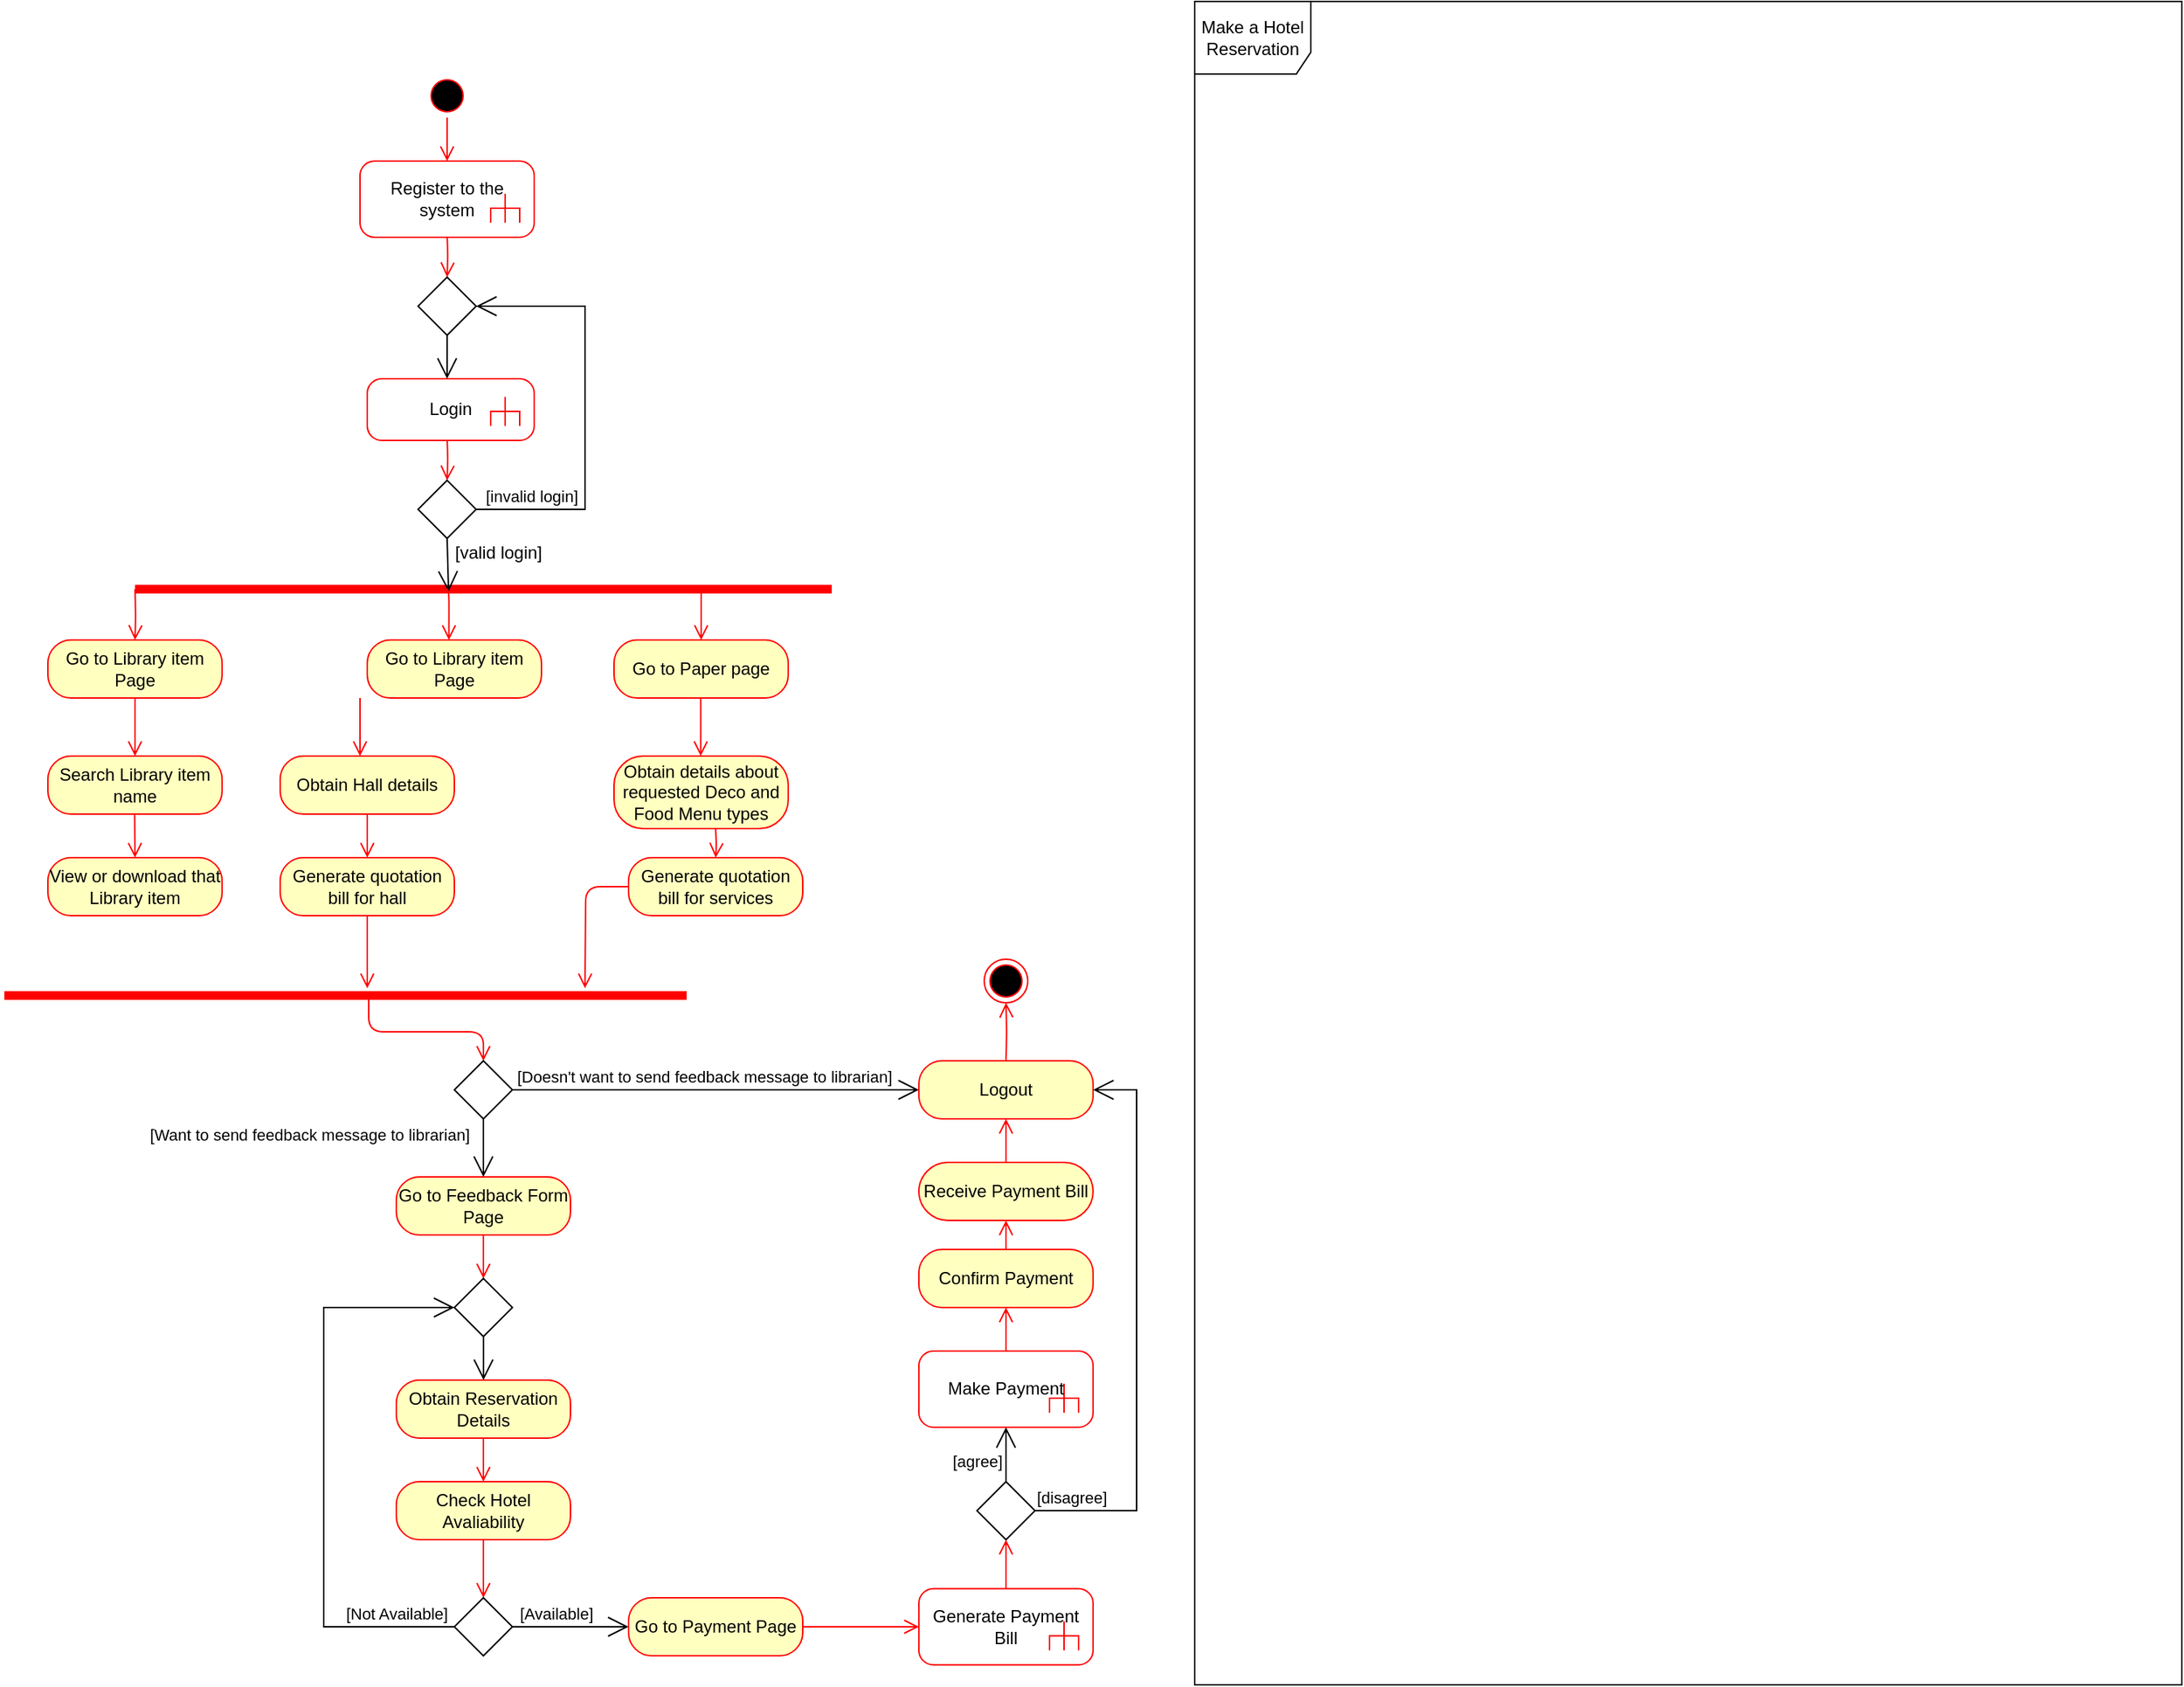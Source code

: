 <mxfile version="15.4.3" type="github">
  <diagram id="FonD3yZjuFLouaIDfz1e" name="Page-1">
    <mxGraphModel dx="2035" dy="1743" grid="1" gridSize="10" guides="1" tooltips="1" connect="1" arrows="1" fold="1" page="1" pageScale="1" pageWidth="850" pageHeight="1100" math="0" shadow="0">
      <root>
        <mxCell id="0" />
        <mxCell id="1" parent="0" />
        <mxCell id="w-JFlLj-ReJTVVEn5meg-1" value="" style="ellipse;html=1;shape=startState;fillColor=#000000;strokeColor=#ff0000;" parent="1" vertex="1">
          <mxGeometry x="180" y="40" width="30" height="30" as="geometry" />
        </mxCell>
        <mxCell id="w-JFlLj-ReJTVVEn5meg-2" value="" style="edgeStyle=orthogonalEdgeStyle;html=1;verticalAlign=bottom;endArrow=open;endSize=8;strokeColor=#ff0000;" parent="1" source="w-JFlLj-ReJTVVEn5meg-1" edge="1">
          <mxGeometry relative="1" as="geometry">
            <mxPoint x="195" y="100" as="targetPoint" />
          </mxGeometry>
        </mxCell>
        <mxCell id="w-JFlLj-ReJTVVEn5meg-4" value="" style="edgeStyle=orthogonalEdgeStyle;html=1;verticalAlign=bottom;endArrow=open;endSize=8;strokeColor=#ff0000;entryX=0.5;entryY=0;entryDx=0;entryDy=0;" parent="1" target="w-JFlLj-ReJTVVEn5meg-25" edge="1">
          <mxGeometry relative="1" as="geometry">
            <mxPoint x="195.0" y="180" as="targetPoint" />
            <mxPoint x="195" y="150" as="sourcePoint" />
          </mxGeometry>
        </mxCell>
        <mxCell id="w-JFlLj-ReJTVVEn5meg-12" value="" style="edgeStyle=orthogonalEdgeStyle;html=1;verticalAlign=bottom;endArrow=open;endSize=8;strokeColor=#ff0000;exitX=0.5;exitY=1;exitDx=0;exitDy=0;entryX=0.5;entryY=0;entryDx=0;entryDy=0;" parent="1" target="w-JFlLj-ReJTVVEn5meg-35" edge="1">
          <mxGeometry relative="1" as="geometry">
            <mxPoint x="195" y="350" as="targetPoint" />
            <mxPoint x="195" y="290" as="sourcePoint" />
          </mxGeometry>
        </mxCell>
        <mxCell id="w-JFlLj-ReJTVVEn5meg-25" value="" style="shape=rhombus;html=1;verticalLabelPosition=bottom;verticalAlignment=top;" parent="1" vertex="1">
          <mxGeometry x="175" y="180" width="40" height="40" as="geometry" />
        </mxCell>
        <mxCell id="w-JFlLj-ReJTVVEn5meg-28" value="" style="edgeStyle=elbowEdgeStyle;html=1;elbow=vertical;verticalAlign=bottom;endArrow=open;rounded=0;labelBackgroundColor=none;endSize=12;exitX=0.5;exitY=1;exitDx=0;exitDy=0;entryX=0.5;entryY=0;entryDx=0;entryDy=0;" parent="1" source="w-JFlLj-ReJTVVEn5meg-25" edge="1">
          <mxGeometry x="-0.012" y="15" relative="1" as="geometry">
            <mxPoint x="195" y="250" as="targetPoint" />
            <Array as="points" />
            <mxPoint as="offset" />
          </mxGeometry>
        </mxCell>
        <mxCell id="w-JFlLj-ReJTVVEn5meg-35" value="" style="shape=rhombus;html=1;verticalLabelPosition=bottom;verticalAlignment=top;" parent="1" vertex="1">
          <mxGeometry x="175" y="320" width="40" height="40" as="geometry" />
        </mxCell>
        <mxCell id="w-JFlLj-ReJTVVEn5meg-37" value="[invalid login]" style="edgeStyle=elbowEdgeStyle;html=1;elbow=vertical;verticalAlign=bottom;endArrow=open;rounded=0;labelBackgroundColor=none;endSize=12;entryX=1;entryY=0.5;entryDx=0;entryDy=0;" parent="1" source="w-JFlLj-ReJTVVEn5meg-35" target="w-JFlLj-ReJTVVEn5meg-25" edge="1">
          <mxGeometry x="-0.741" relative="1" as="geometry">
            <mxPoint x="330" y="500" as="targetPoint" />
            <Array as="points">
              <mxPoint x="290" y="260" />
              <mxPoint x="280" y="310" />
              <mxPoint x="260" y="360" />
            </Array>
            <mxPoint as="offset" />
          </mxGeometry>
        </mxCell>
        <mxCell id="w-JFlLj-ReJTVVEn5meg-40" value="" style="shape=line;html=1;strokeWidth=6;strokeColor=#ff0000;" parent="1" vertex="1">
          <mxGeometry x="-20" y="390" width="480" height="10" as="geometry" />
        </mxCell>
        <mxCell id="w-JFlLj-ReJTVVEn5meg-46" value="" style="edgeStyle=orthogonalEdgeStyle;html=1;verticalAlign=bottom;endArrow=open;endSize=8;strokeColor=#ff0000;entryX=0.5;entryY=0;entryDx=0;entryDy=0;" parent="1" target="w-JFlLj-ReJTVVEn5meg-50" edge="1">
          <mxGeometry relative="1" as="geometry">
            <mxPoint x="289.71" y="450" as="targetPoint" />
            <mxPoint x="370" y="395" as="sourcePoint" />
            <Array as="points">
              <mxPoint x="370" y="395" />
            </Array>
          </mxGeometry>
        </mxCell>
        <mxCell id="w-JFlLj-ReJTVVEn5meg-48" value="Go to Library item Page" style="rounded=1;whiteSpace=wrap;html=1;arcSize=40;fontColor=#000000;fillColor=#ffffc0;strokeColor=#ff0000;" parent="1" vertex="1">
          <mxGeometry x="140" y="430" width="120" height="40" as="geometry" />
        </mxCell>
        <mxCell id="w-JFlLj-ReJTVVEn5meg-50" value="Go to Paper page" style="rounded=1;whiteSpace=wrap;html=1;arcSize=40;fontColor=#000000;fillColor=#ffffc0;strokeColor=#ff0000;" parent="1" vertex="1">
          <mxGeometry x="310" y="430" width="120" height="40" as="geometry" />
        </mxCell>
        <mxCell id="w-JFlLj-ReJTVVEn5meg-54" value="" style="endArrow=open;endFill=1;endSize=12;html=1;exitX=0.5;exitY=1;exitDx=0;exitDy=0;entryX=0.45;entryY=0.671;entryDx=0;entryDy=0;entryPerimeter=0;" parent="1" source="w-JFlLj-ReJTVVEn5meg-35" target="w-JFlLj-ReJTVVEn5meg-40" edge="1">
          <mxGeometry width="160" relative="1" as="geometry">
            <mxPoint x="200" y="380" as="sourcePoint" />
            <mxPoint x="360" y="380" as="targetPoint" />
          </mxGeometry>
        </mxCell>
        <mxCell id="w-JFlLj-ReJTVVEn5meg-57" value="[valid login]" style="text;html=1;align=center;verticalAlign=middle;resizable=0;points=[];autosize=1;" parent="1" vertex="1">
          <mxGeometry x="190" y="360" width="80" height="20" as="geometry" />
        </mxCell>
        <mxCell id="w-JFlLj-ReJTVVEn5meg-58" value="Obtain Hall details" style="rounded=1;whiteSpace=wrap;html=1;arcSize=40;fontColor=#000000;fillColor=#ffffc0;strokeColor=#ff0000;" parent="1" vertex="1">
          <mxGeometry x="80" y="510" width="120" height="40" as="geometry" />
        </mxCell>
        <mxCell id="w-JFlLj-ReJTVVEn5meg-59" value="" style="edgeStyle=orthogonalEdgeStyle;html=1;verticalAlign=bottom;endArrow=open;endSize=8;strokeColor=#ff0000;" parent="1" source="w-JFlLj-ReJTVVEn5meg-58" edge="1">
          <mxGeometry relative="1" as="geometry">
            <mxPoint x="140" y="580" as="targetPoint" />
          </mxGeometry>
        </mxCell>
        <mxCell id="w-JFlLj-ReJTVVEn5meg-60" value="Obtain details about requested Deco and Food Menu types" style="rounded=1;whiteSpace=wrap;html=1;arcSize=40;fontColor=#000000;fillColor=#ffffc0;strokeColor=#ff0000;" parent="1" vertex="1">
          <mxGeometry x="310" y="510" width="120" height="50" as="geometry" />
        </mxCell>
        <mxCell id="w-JFlLj-ReJTVVEn5meg-61" value="" style="edgeStyle=orthogonalEdgeStyle;html=1;verticalAlign=bottom;endArrow=open;endSize=8;strokeColor=#ff0000;entryX=0.5;entryY=0;entryDx=0;entryDy=0;" parent="1" edge="1" target="w-JFlLj-ReJTVVEn5meg-75">
          <mxGeometry relative="1" as="geometry">
            <mxPoint x="290" y="580" as="targetPoint" />
            <mxPoint x="380" y="560" as="sourcePoint" />
          </mxGeometry>
        </mxCell>
        <mxCell id="w-JFlLj-ReJTVVEn5meg-66" value="" style="edgeStyle=orthogonalEdgeStyle;html=1;verticalAlign=bottom;endArrow=open;endSize=8;strokeColor=#ff0000;exitX=0.75;exitY=0.5;exitDx=0;exitDy=0;exitPerimeter=0;entryX=0.5;entryY=0;entryDx=0;entryDy=0;" parent="1" edge="1">
          <mxGeometry relative="1" as="geometry">
            <mxPoint x="196.25" y="430" as="targetPoint" />
            <mxPoint x="193.75" y="395" as="sourcePoint" />
            <Array as="points">
              <mxPoint x="196.25" y="395" />
            </Array>
          </mxGeometry>
        </mxCell>
        <mxCell id="w-JFlLj-ReJTVVEn5meg-69" value="" style="edgeStyle=orthogonalEdgeStyle;html=1;verticalAlign=bottom;endArrow=open;endSize=8;strokeColor=#ff0000;" parent="1" edge="1">
          <mxGeometry relative="1" as="geometry">
            <mxPoint x="369.71" y="510" as="targetPoint" />
            <mxPoint x="369.71" y="470" as="sourcePoint" />
          </mxGeometry>
        </mxCell>
        <mxCell id="w-JFlLj-ReJTVVEn5meg-72" value="" style="edgeStyle=orthogonalEdgeStyle;html=1;verticalAlign=bottom;endArrow=open;endSize=8;strokeColor=#ff0000;" parent="1" edge="1">
          <mxGeometry relative="1" as="geometry">
            <mxPoint x="135" y="510" as="targetPoint" />
            <mxPoint x="135" y="470" as="sourcePoint" />
            <Array as="points">
              <mxPoint x="135" y="470" />
              <mxPoint x="135" y="470" />
            </Array>
          </mxGeometry>
        </mxCell>
        <mxCell id="w-JFlLj-ReJTVVEn5meg-73" value="Generate quotation bill for hall" style="rounded=1;whiteSpace=wrap;html=1;arcSize=40;fontColor=#000000;fillColor=#ffffc0;strokeColor=#ff0000;" parent="1" vertex="1">
          <mxGeometry x="80" y="580" width="120" height="40" as="geometry" />
        </mxCell>
        <mxCell id="w-JFlLj-ReJTVVEn5meg-74" value="" style="edgeStyle=orthogonalEdgeStyle;html=1;verticalAlign=bottom;endArrow=open;endSize=8;strokeColor=#ff0000;" parent="1" source="w-JFlLj-ReJTVVEn5meg-73" edge="1">
          <mxGeometry relative="1" as="geometry">
            <mxPoint x="140" y="670" as="targetPoint" />
          </mxGeometry>
        </mxCell>
        <mxCell id="w-JFlLj-ReJTVVEn5meg-75" value="Generate quotation bill for services" style="rounded=1;whiteSpace=wrap;html=1;arcSize=40;fontColor=#000000;fillColor=#ffffc0;strokeColor=#ff0000;" parent="1" vertex="1">
          <mxGeometry x="320" y="580" width="120" height="40" as="geometry" />
        </mxCell>
        <mxCell id="w-JFlLj-ReJTVVEn5meg-76" value="" style="edgeStyle=orthogonalEdgeStyle;html=1;verticalAlign=bottom;endArrow=open;endSize=8;strokeColor=#ff0000;" parent="1" source="w-JFlLj-ReJTVVEn5meg-75" edge="1">
          <mxGeometry relative="1" as="geometry">
            <mxPoint x="290" y="670" as="targetPoint" />
          </mxGeometry>
        </mxCell>
        <mxCell id="w-JFlLj-ReJTVVEn5meg-77" value="" style="shape=line;html=1;strokeWidth=6;strokeColor=#ff0000;" parent="1" vertex="1">
          <mxGeometry x="-110" y="670" width="470" height="10" as="geometry" />
        </mxCell>
        <mxCell id="w-JFlLj-ReJTVVEn5meg-78" value="" style="edgeStyle=orthogonalEdgeStyle;html=1;verticalAlign=bottom;endArrow=open;endSize=8;strokeColor=#ff0000;entryX=0.5;entryY=0;entryDx=0;entryDy=0;exitX=0.534;exitY=0.533;exitDx=0;exitDy=0;exitPerimeter=0;" parent="1" source="w-JFlLj-ReJTVVEn5meg-77" target="w-JFlLj-ReJTVVEn5meg-84" edge="1">
          <mxGeometry relative="1" as="geometry">
            <mxPoint x="220" y="750" as="targetPoint" />
            <Array as="points" />
          </mxGeometry>
        </mxCell>
        <mxCell id="w-JFlLj-ReJTVVEn5meg-84" value="" style="shape=rhombus;html=1;verticalLabelPosition=bottom;verticalAlignment=top;" parent="1" vertex="1">
          <mxGeometry x="200" y="720" width="40" height="40" as="geometry" />
        </mxCell>
        <mxCell id="w-JFlLj-ReJTVVEn5meg-86" value="[Doesn&#39;t want to send feedback message to librarian]" style="edgeStyle=elbowEdgeStyle;html=1;elbow=vertical;verticalAlign=bottom;endArrow=open;rounded=0;labelBackgroundColor=none;endSize=12;entryX=0;entryY=0.5;entryDx=0;entryDy=0;" parent="1" source="w-JFlLj-ReJTVVEn5meg-84" target="Q_kL5pNG0bDg6LttERWj-12" edge="1">
          <mxGeometry x="-0.059" relative="1" as="geometry">
            <mxPoint x="320" y="830" as="targetPoint" />
            <Array as="points">
              <mxPoint x="280" y="740" />
            </Array>
            <mxPoint as="offset" />
          </mxGeometry>
        </mxCell>
        <mxCell id="w-JFlLj-ReJTVVEn5meg-87" value="[Want to send feedback message to librarian]" style="edgeStyle=elbowEdgeStyle;html=1;elbow=vertical;verticalAlign=bottom;endArrow=open;rounded=0;labelBackgroundColor=none;endSize=12;" parent="1" source="w-JFlLj-ReJTVVEn5meg-84" edge="1">
          <mxGeometry y="-120" relative="1" as="geometry">
            <mxPoint x="220" y="800" as="targetPoint" />
            <Array as="points">
              <mxPoint x="130" y="770" />
              <mxPoint x="220" y="795" />
            </Array>
            <mxPoint as="offset" />
          </mxGeometry>
        </mxCell>
        <mxCell id="w-JFlLj-ReJTVVEn5meg-92" value="Go to Feedback Form Page" style="rounded=1;whiteSpace=wrap;html=1;arcSize=40;fontColor=#000000;fillColor=#ffffc0;strokeColor=#ff0000;" parent="1" vertex="1">
          <mxGeometry x="160" y="800" width="120" height="40" as="geometry" />
        </mxCell>
        <mxCell id="w-JFlLj-ReJTVVEn5meg-93" value="" style="edgeStyle=orthogonalEdgeStyle;html=1;verticalAlign=bottom;endArrow=open;endSize=8;strokeColor=#ff0000;entryX=0.5;entryY=0;entryDx=0;entryDy=0;" parent="1" source="w-JFlLj-ReJTVVEn5meg-92" target="w-JFlLj-ReJTVVEn5meg-98" edge="1">
          <mxGeometry relative="1" as="geometry">
            <mxPoint x="220" y="880" as="targetPoint" />
          </mxGeometry>
        </mxCell>
        <mxCell id="w-JFlLj-ReJTVVEn5meg-96" value="Obtain Reservation Details" style="rounded=1;whiteSpace=wrap;html=1;arcSize=40;fontColor=#000000;fillColor=#ffffc0;strokeColor=#ff0000;" parent="1" vertex="1">
          <mxGeometry x="160" y="940" width="120" height="40" as="geometry" />
        </mxCell>
        <mxCell id="w-JFlLj-ReJTVVEn5meg-97" value="" style="edgeStyle=orthogonalEdgeStyle;html=1;verticalAlign=bottom;endArrow=open;endSize=8;strokeColor=#ff0000;entryX=0.5;entryY=0;entryDx=0;entryDy=0;" parent="1" source="w-JFlLj-ReJTVVEn5meg-96" target="Q_kL5pNG0bDg6LttERWj-2" edge="1">
          <mxGeometry relative="1" as="geometry">
            <mxPoint x="220" y="1010" as="targetPoint" />
          </mxGeometry>
        </mxCell>
        <mxCell id="w-JFlLj-ReJTVVEn5meg-98" value="" style="shape=rhombus;html=1;verticalLabelPosition=bottom;verticalAlignment=top;" parent="1" vertex="1">
          <mxGeometry x="200" y="870" width="40" height="40" as="geometry" />
        </mxCell>
        <mxCell id="w-JFlLj-ReJTVVEn5meg-100" value="" style="edgeStyle=elbowEdgeStyle;html=1;elbow=vertical;verticalAlign=bottom;endArrow=open;rounded=0;labelBackgroundColor=none;endSize=12;exitX=0.502;exitY=0.99;exitDx=0;exitDy=0;exitPerimeter=0;entryX=0.5;entryY=0;entryDx=0;entryDy=0;" parent="1" source="w-JFlLj-ReJTVVEn5meg-98" target="w-JFlLj-ReJTVVEn5meg-96" edge="1">
          <mxGeometry x="0.5" y="22" relative="1" as="geometry">
            <mxPoint x="221" y="950" as="targetPoint" />
            <mxPoint x="221.0" y="910" as="sourcePoint" />
            <Array as="points">
              <mxPoint x="221" y="940" />
            </Array>
            <mxPoint x="-42" y="-10" as="offset" />
          </mxGeometry>
        </mxCell>
        <mxCell id="w-JFlLj-ReJTVVEn5meg-103" value="" style="shape=rhombus;html=1;verticalLabelPosition=bottom;verticalAlignment=top;" parent="1" vertex="1">
          <mxGeometry x="200" y="1090" width="40" height="40" as="geometry" />
        </mxCell>
        <mxCell id="w-JFlLj-ReJTVVEn5meg-105" value="[Available]" style="edgeStyle=elbowEdgeStyle;html=1;elbow=vertical;verticalAlign=bottom;endArrow=open;rounded=0;labelBackgroundColor=none;endSize=12;entryX=0;entryY=0.5;entryDx=0;entryDy=0;" parent="1" target="Q_kL5pNG0bDg6LttERWj-23" edge="1">
          <mxGeometry x="-0.25" relative="1" as="geometry">
            <mxPoint x="300" y="1110" as="targetPoint" />
            <Array as="points">
              <mxPoint x="260" y="1110" />
              <mxPoint x="250" y="1060" />
            </Array>
            <mxPoint x="240" y="1110" as="sourcePoint" />
            <mxPoint as="offset" />
          </mxGeometry>
        </mxCell>
        <mxCell id="w-JFlLj-ReJTVVEn5meg-106" value="[Not Available]" style="edgeStyle=elbowEdgeStyle;html=1;elbow=vertical;verticalAlign=bottom;endArrow=open;rounded=0;labelBackgroundColor=none;endSize=12;entryX=0;entryY=0.5;entryDx=0;entryDy=0;" parent="1" source="w-JFlLj-ReJTVVEn5meg-103" target="w-JFlLj-ReJTVVEn5meg-98" edge="1">
          <mxGeometry x="-0.8" relative="1" as="geometry">
            <mxPoint x="120" y="1080" as="targetPoint" />
            <Array as="points">
              <mxPoint x="110" y="950" />
            </Array>
            <mxPoint as="offset" />
          </mxGeometry>
        </mxCell>
        <mxCell id="w-JFlLj-ReJTVVEn5meg-111" value="Make a Hotel Reservation" style="shape=umlFrame;whiteSpace=wrap;html=1;width=80;height=50;" parent="1" vertex="1">
          <mxGeometry x="710" y="-10" width="680" height="1160" as="geometry" />
        </mxCell>
        <mxCell id="Q_kL5pNG0bDg6LttERWj-2" value="Check Hotel Avaliability" style="rounded=1;whiteSpace=wrap;html=1;arcSize=40;fontColor=#000000;fillColor=#ffffc0;strokeColor=#ff0000;" parent="1" vertex="1">
          <mxGeometry x="160" y="1010" width="120" height="40" as="geometry" />
        </mxCell>
        <mxCell id="Q_kL5pNG0bDg6LttERWj-3" value="" style="edgeStyle=orthogonalEdgeStyle;html=1;verticalAlign=bottom;endArrow=open;endSize=8;strokeColor=#ff0000;entryX=0.5;entryY=0;entryDx=0;entryDy=0;" parent="1" source="Q_kL5pNG0bDg6LttERWj-2" target="w-JFlLj-ReJTVVEn5meg-103" edge="1">
          <mxGeometry relative="1" as="geometry">
            <mxPoint x="220" y="1090" as="targetPoint" />
          </mxGeometry>
        </mxCell>
        <mxCell id="Q_kL5pNG0bDg6LttERWj-4" value="" style="shape=rhombus;html=1;verticalLabelPosition=bottom;verticalAlignment=top;" parent="1" vertex="1">
          <mxGeometry x="560" y="1010" width="40" height="40" as="geometry" />
        </mxCell>
        <mxCell id="Q_kL5pNG0bDg6LttERWj-6" value="[disagree]" style="edgeStyle=elbowEdgeStyle;html=1;elbow=vertical;verticalAlign=bottom;endArrow=open;rounded=0;labelBackgroundColor=none;endSize=12;entryX=1;entryY=0.5;entryDx=0;entryDy=0;" parent="1" source="Q_kL5pNG0bDg6LttERWj-4" target="Q_kL5pNG0bDg6LttERWj-12" edge="1">
          <mxGeometry x="-0.872" relative="1" as="geometry">
            <mxPoint x="750" y="1130" as="targetPoint" />
            <Array as="points">
              <mxPoint x="670" y="980" />
              <mxPoint x="650" y="1110" />
            </Array>
            <mxPoint as="offset" />
          </mxGeometry>
        </mxCell>
        <mxCell id="Q_kL5pNG0bDg6LttERWj-7" value="[agree]" style="edgeStyle=elbowEdgeStyle;html=1;elbow=vertical;verticalAlign=bottom;endArrow=open;rounded=0;labelBackgroundColor=none;endSize=12;exitX=0.5;exitY=0;exitDx=0;exitDy=0;entryX=0.5;entryY=1;entryDx=0;entryDy=0;entryPerimeter=0;" parent="1" source="Q_kL5pNG0bDg6LttERWj-4" target="Q_kL5pNG0bDg6LttERWj-9" edge="1">
          <mxGeometry x="-0.704" y="20" relative="1" as="geometry">
            <mxPoint x="470" y="972.5" as="targetPoint" />
            <mxPoint x="470" y="1022.5" as="sourcePoint" />
            <Array as="points">
              <mxPoint x="540" y="997.5" />
            </Array>
            <mxPoint as="offset" />
          </mxGeometry>
        </mxCell>
        <mxCell id="Q_kL5pNG0bDg6LttERWj-8" value="Generate Payment Bill" style="html=1;shape=mxgraph.sysml.callBehAct;whiteSpace=wrap;align=center;strokeColor=#FF0000;" parent="1" vertex="1">
          <mxGeometry x="520" y="1083.75" width="120" height="52.5" as="geometry" />
        </mxCell>
        <mxCell id="Q_kL5pNG0bDg6LttERWj-9" value="Make Payment" style="html=1;shape=mxgraph.sysml.callBehAct;whiteSpace=wrap;align=center;strokeColor=#FF0000;" parent="1" vertex="1">
          <mxGeometry x="520" y="920" width="120" height="52.5" as="geometry" />
        </mxCell>
        <mxCell id="Q_kL5pNG0bDg6LttERWj-10" value="Confirm Payment" style="rounded=1;whiteSpace=wrap;html=1;arcSize=40;fontColor=#000000;fillColor=#ffffc0;strokeColor=#ff0000;" parent="1" vertex="1">
          <mxGeometry x="520" y="850" width="120" height="40" as="geometry" />
        </mxCell>
        <mxCell id="Q_kL5pNG0bDg6LttERWj-11" value="Receive Payment Bill" style="rounded=1;whiteSpace=wrap;html=1;arcSize=50;fontColor=#000000;fillColor=#ffffc0;strokeColor=#ff0000;" parent="1" vertex="1">
          <mxGeometry x="520" y="790" width="120" height="40" as="geometry" />
        </mxCell>
        <mxCell id="Q_kL5pNG0bDg6LttERWj-12" value="Logout" style="rounded=1;whiteSpace=wrap;html=1;arcSize=40;fontColor=#000000;fillColor=#ffffc0;strokeColor=#ff0000;" parent="1" vertex="1">
          <mxGeometry x="520" y="720" width="120" height="40" as="geometry" />
        </mxCell>
        <mxCell id="Q_kL5pNG0bDg6LttERWj-18" value="" style="edgeStyle=orthogonalEdgeStyle;html=1;verticalAlign=bottom;endArrow=open;endSize=8;strokeColor=#ff0000;exitX=0.5;exitY=0;exitDx=0;exitDy=0;entryX=0.5;entryY=1;entryDx=0;entryDy=0;" parent="1" source="Q_kL5pNG0bDg6LttERWj-11" target="Q_kL5pNG0bDg6LttERWj-12" edge="1">
          <mxGeometry relative="1" as="geometry">
            <mxPoint x="579.5" y="770" as="targetPoint" />
            <Array as="points" />
            <mxPoint x="579.5" y="800" as="sourcePoint" />
          </mxGeometry>
        </mxCell>
        <mxCell id="Q_kL5pNG0bDg6LttERWj-19" value="" style="edgeStyle=orthogonalEdgeStyle;html=1;verticalAlign=bottom;endArrow=open;endSize=8;strokeColor=#ff0000;exitX=0.5;exitY=0;exitDx=0;exitDy=0;entryX=0.5;entryY=1;entryDx=0;entryDy=0;" parent="1" source="Q_kL5pNG0bDg6LttERWj-10" target="Q_kL5pNG0bDg6LttERWj-11" edge="1">
          <mxGeometry relative="1" as="geometry">
            <mxPoint x="579.5" y="860" as="targetPoint" />
            <Array as="points" />
            <mxPoint x="579.5" y="890" as="sourcePoint" />
          </mxGeometry>
        </mxCell>
        <mxCell id="Q_kL5pNG0bDg6LttERWj-20" value="" style="edgeStyle=orthogonalEdgeStyle;html=1;verticalAlign=bottom;endArrow=open;endSize=8;strokeColor=#ff0000;entryX=0.5;entryY=1;entryDx=0;entryDy=0;" parent="1" target="Q_kL5pNG0bDg6LttERWj-21" edge="1">
          <mxGeometry relative="1" as="geometry">
            <mxPoint x="579.5" y="645" as="targetPoint" />
            <Array as="points" />
            <mxPoint x="580" y="720" as="sourcePoint" />
          </mxGeometry>
        </mxCell>
        <mxCell id="Q_kL5pNG0bDg6LttERWj-21" value="" style="ellipse;html=1;shape=endState;fillColor=#000000;strokeColor=#ff0000;" parent="1" vertex="1">
          <mxGeometry x="565" y="650" width="30" height="30" as="geometry" />
        </mxCell>
        <mxCell id="Q_kL5pNG0bDg6LttERWj-23" value="Go to Payment Page" style="rounded=1;whiteSpace=wrap;html=1;arcSize=40;fontColor=#000000;fillColor=#ffffc0;strokeColor=#ff0000;" parent="1" vertex="1">
          <mxGeometry x="320" y="1090" width="120" height="40" as="geometry" />
        </mxCell>
        <mxCell id="Q_kL5pNG0bDg6LttERWj-24" value="" style="edgeStyle=orthogonalEdgeStyle;html=1;verticalAlign=bottom;endArrow=open;endSize=8;strokeColor=#ff0000;exitX=1;exitY=0.5;exitDx=0;exitDy=0;entryX=0;entryY=0.5;entryDx=0;entryDy=0;entryPerimeter=0;" parent="1" source="Q_kL5pNG0bDg6LttERWj-23" target="Q_kL5pNG0bDg6LttERWj-8" edge="1">
          <mxGeometry relative="1" as="geometry">
            <mxPoint x="460" y="1070" as="targetPoint" />
            <Array as="points" />
            <mxPoint x="460" y="1100" as="sourcePoint" />
          </mxGeometry>
        </mxCell>
        <mxCell id="Q_kL5pNG0bDg6LttERWj-25" value="" style="edgeStyle=orthogonalEdgeStyle;html=1;verticalAlign=bottom;endArrow=open;endSize=8;strokeColor=#ff0000;exitX=0.5;exitY=0;exitDx=0;exitDy=0;entryX=0.5;entryY=1;entryDx=0;entryDy=0;exitPerimeter=0;" parent="1" source="Q_kL5pNG0bDg6LttERWj-8" target="Q_kL5pNG0bDg6LttERWj-4" edge="1">
          <mxGeometry relative="1" as="geometry">
            <mxPoint x="579.41" y="1050" as="targetPoint" />
            <Array as="points" />
            <mxPoint x="579.41" y="1080" as="sourcePoint" />
          </mxGeometry>
        </mxCell>
        <mxCell id="Q_kL5pNG0bDg6LttERWj-26" value="&lt;span&gt;Register to the system&lt;/span&gt;" style="html=1;shape=mxgraph.sysml.callBehAct;whiteSpace=wrap;align=center;strokeColor=#FF0000;" parent="1" vertex="1">
          <mxGeometry x="135" y="100" width="120" height="52.5" as="geometry" />
        </mxCell>
        <mxCell id="Q_kL5pNG0bDg6LttERWj-27" value="Login" style="html=1;shape=mxgraph.sysml.callBehAct;whiteSpace=wrap;align=center;strokeColor=#FF0000;" parent="1" vertex="1">
          <mxGeometry x="140" y="250" width="115" height="42.5" as="geometry" />
        </mxCell>
        <mxCell id="Q_kL5pNG0bDg6LttERWj-28" value="" style="edgeStyle=orthogonalEdgeStyle;html=1;verticalAlign=bottom;endArrow=open;endSize=8;strokeColor=#ff0000;exitX=0.5;exitY=0;exitDx=0;exitDy=0;entryX=0.5;entryY=1;entryDx=0;entryDy=0;exitPerimeter=0;" parent="1" source="Q_kL5pNG0bDg6LttERWj-9" target="Q_kL5pNG0bDg6LttERWj-10" edge="1">
          <mxGeometry relative="1" as="geometry">
            <mxPoint x="579.8" y="900" as="targetPoint" />
            <Array as="points" />
            <mxPoint x="579.8" y="930" as="sourcePoint" />
          </mxGeometry>
        </mxCell>
        <mxCell id="QeGTxWQUT2oyGX54cCKl-1" value="Go to Library item Page" style="rounded=1;whiteSpace=wrap;html=1;arcSize=40;fontColor=#000000;fillColor=#ffffc0;strokeColor=#ff0000;" vertex="1" parent="1">
          <mxGeometry x="-80" y="430" width="120" height="40" as="geometry" />
        </mxCell>
        <mxCell id="QeGTxWQUT2oyGX54cCKl-2" value="Search Library item name" style="rounded=1;whiteSpace=wrap;html=1;arcSize=40;fontColor=#000000;fillColor=#ffffc0;strokeColor=#ff0000;" vertex="1" parent="1">
          <mxGeometry x="-80" y="510" width="120" height="40" as="geometry" />
        </mxCell>
        <mxCell id="QeGTxWQUT2oyGX54cCKl-3" value="View or download that Library item" style="rounded=1;whiteSpace=wrap;html=1;arcSize=40;fontColor=#000000;fillColor=#ffffc0;strokeColor=#ff0000;" vertex="1" parent="1">
          <mxGeometry x="-80" y="580" width="120" height="40" as="geometry" />
        </mxCell>
        <mxCell id="QeGTxWQUT2oyGX54cCKl-4" value="" style="edgeStyle=orthogonalEdgeStyle;html=1;verticalAlign=bottom;endArrow=open;endSize=8;strokeColor=#ff0000;entryX=0.5;entryY=0;entryDx=0;entryDy=0;" edge="1" parent="1" target="QeGTxWQUT2oyGX54cCKl-1">
          <mxGeometry relative="1" as="geometry">
            <mxPoint x="-20" y="430" as="targetPoint" />
            <mxPoint x="-20" y="395" as="sourcePoint" />
            <Array as="points" />
          </mxGeometry>
        </mxCell>
        <mxCell id="QeGTxWQUT2oyGX54cCKl-5" value="" style="edgeStyle=orthogonalEdgeStyle;html=1;verticalAlign=bottom;endArrow=open;endSize=8;strokeColor=#ff0000;" edge="1" parent="1">
          <mxGeometry relative="1" as="geometry">
            <mxPoint x="-20" y="510" as="targetPoint" />
            <mxPoint x="-20" y="470" as="sourcePoint" />
            <Array as="points">
              <mxPoint x="-20" y="470" />
              <mxPoint x="-20" y="470" />
            </Array>
          </mxGeometry>
        </mxCell>
        <mxCell id="QeGTxWQUT2oyGX54cCKl-6" value="" style="edgeStyle=orthogonalEdgeStyle;html=1;verticalAlign=bottom;endArrow=open;endSize=8;strokeColor=#ff0000;" edge="1" parent="1">
          <mxGeometry relative="1" as="geometry">
            <mxPoint x="-20" y="580" as="targetPoint" />
            <mxPoint x="-20.24" y="550" as="sourcePoint" />
            <Array as="points">
              <mxPoint x="-20.24" y="550" />
              <mxPoint x="-20.24" y="550" />
            </Array>
          </mxGeometry>
        </mxCell>
      </root>
    </mxGraphModel>
  </diagram>
</mxfile>
